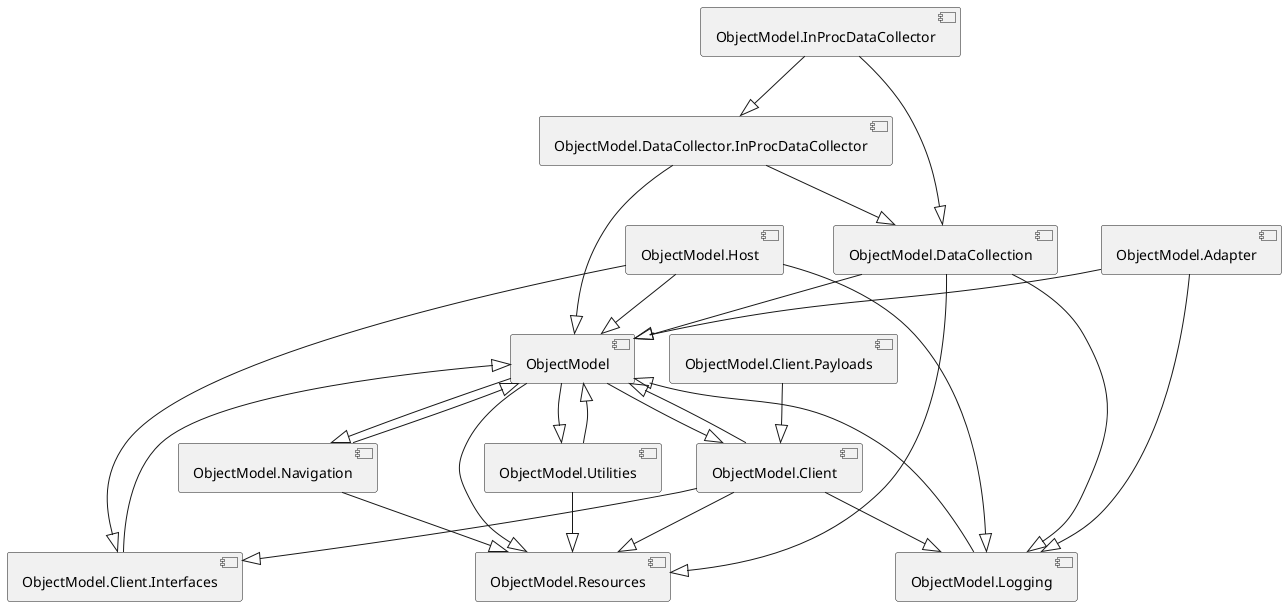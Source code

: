@startuml
[ObjectModel] --|> [ObjectModel.Utilities]
[ObjectModel] --|> [ObjectModel.Resources]
[ObjectModel] --|> [ObjectModel.Navigation]
[ObjectModel] --|> [ObjectModel.Client]
[ObjectModel.Utilities] --|> [ObjectModel]
[ObjectModel.Utilities] --|> [ObjectModel.Resources]
[ObjectModel.Navigation] --|> [ObjectModel]
[ObjectModel.Navigation] --|> [ObjectModel.Resources]
[ObjectModel.Logging] --|> [ObjectModel]
[ObjectModel.Host] --|> [ObjectModel]
[ObjectModel.Host] --|> [ObjectModel.Logging]
[ObjectModel.Host] --|> [ObjectModel.Client.Interfaces]
[ObjectModel.InProcDataCollector] --|> [ObjectModel.DataCollector.InProcDataCollector]
[ObjectModel.InProcDataCollector] --|> [ObjectModel.DataCollection]
[ObjectModel.DataCollector.InProcDataCollector] --|> [ObjectModel]
[ObjectModel.DataCollector.InProcDataCollector] --|> [ObjectModel.DataCollection]
[ObjectModel.DataCollection] --|> [ObjectModel]
[ObjectModel.DataCollection] --|> [ObjectModel.Resources]
[ObjectModel.DataCollection] --|> [ObjectModel.Logging]
[ObjectModel.Client] --|> [ObjectModel]
[ObjectModel.Client] --|> [ObjectModel.Resources]
[ObjectModel.Client] --|> [ObjectModel.Logging]
[ObjectModel.Client] --|> [ObjectModel.Client.Interfaces]
[ObjectModel.Client.Payloads] --|> [ObjectModel.Client]
[ObjectModel.Client.Interfaces] --|> [ObjectModel]
[ObjectModel.Adapter] --|> [ObjectModel]
[ObjectModel.Adapter] --|> [ObjectModel.Logging]
@enduml
